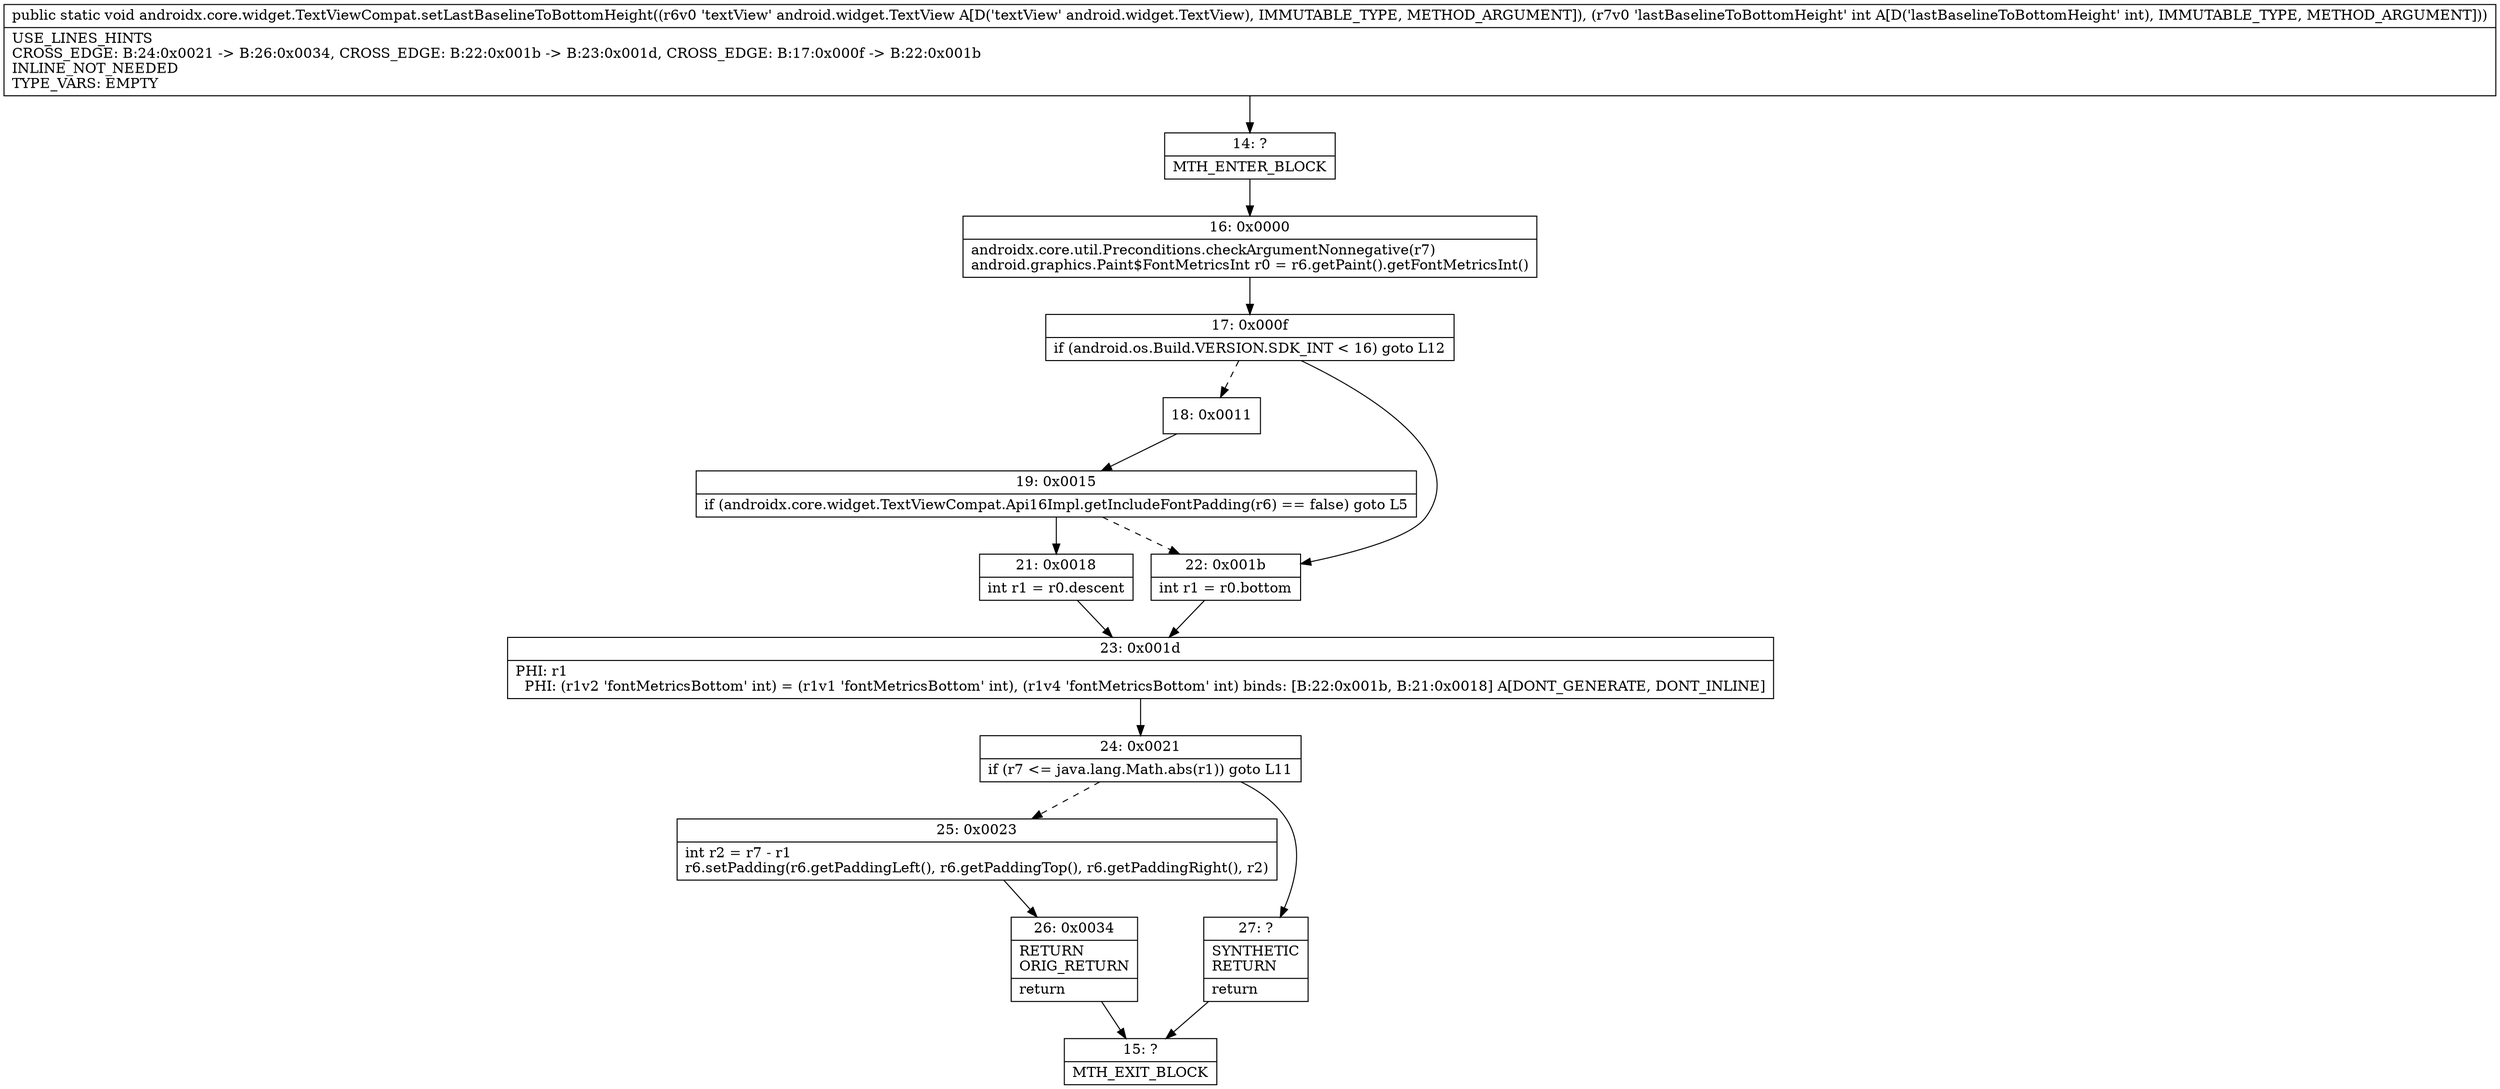 digraph "CFG forandroidx.core.widget.TextViewCompat.setLastBaselineToBottomHeight(Landroid\/widget\/TextView;I)V" {
Node_14 [shape=record,label="{14\:\ ?|MTH_ENTER_BLOCK\l}"];
Node_16 [shape=record,label="{16\:\ 0x0000|androidx.core.util.Preconditions.checkArgumentNonnegative(r7)\landroid.graphics.Paint$FontMetricsInt r0 = r6.getPaint().getFontMetricsInt()\l}"];
Node_17 [shape=record,label="{17\:\ 0x000f|if (android.os.Build.VERSION.SDK_INT \< 16) goto L12\l}"];
Node_18 [shape=record,label="{18\:\ 0x0011}"];
Node_19 [shape=record,label="{19\:\ 0x0015|if (androidx.core.widget.TextViewCompat.Api16Impl.getIncludeFontPadding(r6) == false) goto L5\l}"];
Node_21 [shape=record,label="{21\:\ 0x0018|int r1 = r0.descent\l}"];
Node_23 [shape=record,label="{23\:\ 0x001d|PHI: r1 \l  PHI: (r1v2 'fontMetricsBottom' int) = (r1v1 'fontMetricsBottom' int), (r1v4 'fontMetricsBottom' int) binds: [B:22:0x001b, B:21:0x0018] A[DONT_GENERATE, DONT_INLINE]\l}"];
Node_24 [shape=record,label="{24\:\ 0x0021|if (r7 \<= java.lang.Math.abs(r1)) goto L11\l}"];
Node_25 [shape=record,label="{25\:\ 0x0023|int r2 = r7 \- r1\lr6.setPadding(r6.getPaddingLeft(), r6.getPaddingTop(), r6.getPaddingRight(), r2)\l}"];
Node_26 [shape=record,label="{26\:\ 0x0034|RETURN\lORIG_RETURN\l|return\l}"];
Node_15 [shape=record,label="{15\:\ ?|MTH_EXIT_BLOCK\l}"];
Node_27 [shape=record,label="{27\:\ ?|SYNTHETIC\lRETURN\l|return\l}"];
Node_22 [shape=record,label="{22\:\ 0x001b|int r1 = r0.bottom\l}"];
MethodNode[shape=record,label="{public static void androidx.core.widget.TextViewCompat.setLastBaselineToBottomHeight((r6v0 'textView' android.widget.TextView A[D('textView' android.widget.TextView), IMMUTABLE_TYPE, METHOD_ARGUMENT]), (r7v0 'lastBaselineToBottomHeight' int A[D('lastBaselineToBottomHeight' int), IMMUTABLE_TYPE, METHOD_ARGUMENT]))  | USE_LINES_HINTS\lCROSS_EDGE: B:24:0x0021 \-\> B:26:0x0034, CROSS_EDGE: B:22:0x001b \-\> B:23:0x001d, CROSS_EDGE: B:17:0x000f \-\> B:22:0x001b\lINLINE_NOT_NEEDED\lTYPE_VARS: EMPTY\l}"];
MethodNode -> Node_14;Node_14 -> Node_16;
Node_16 -> Node_17;
Node_17 -> Node_18[style=dashed];
Node_17 -> Node_22;
Node_18 -> Node_19;
Node_19 -> Node_21;
Node_19 -> Node_22[style=dashed];
Node_21 -> Node_23;
Node_23 -> Node_24;
Node_24 -> Node_25[style=dashed];
Node_24 -> Node_27;
Node_25 -> Node_26;
Node_26 -> Node_15;
Node_27 -> Node_15;
Node_22 -> Node_23;
}


